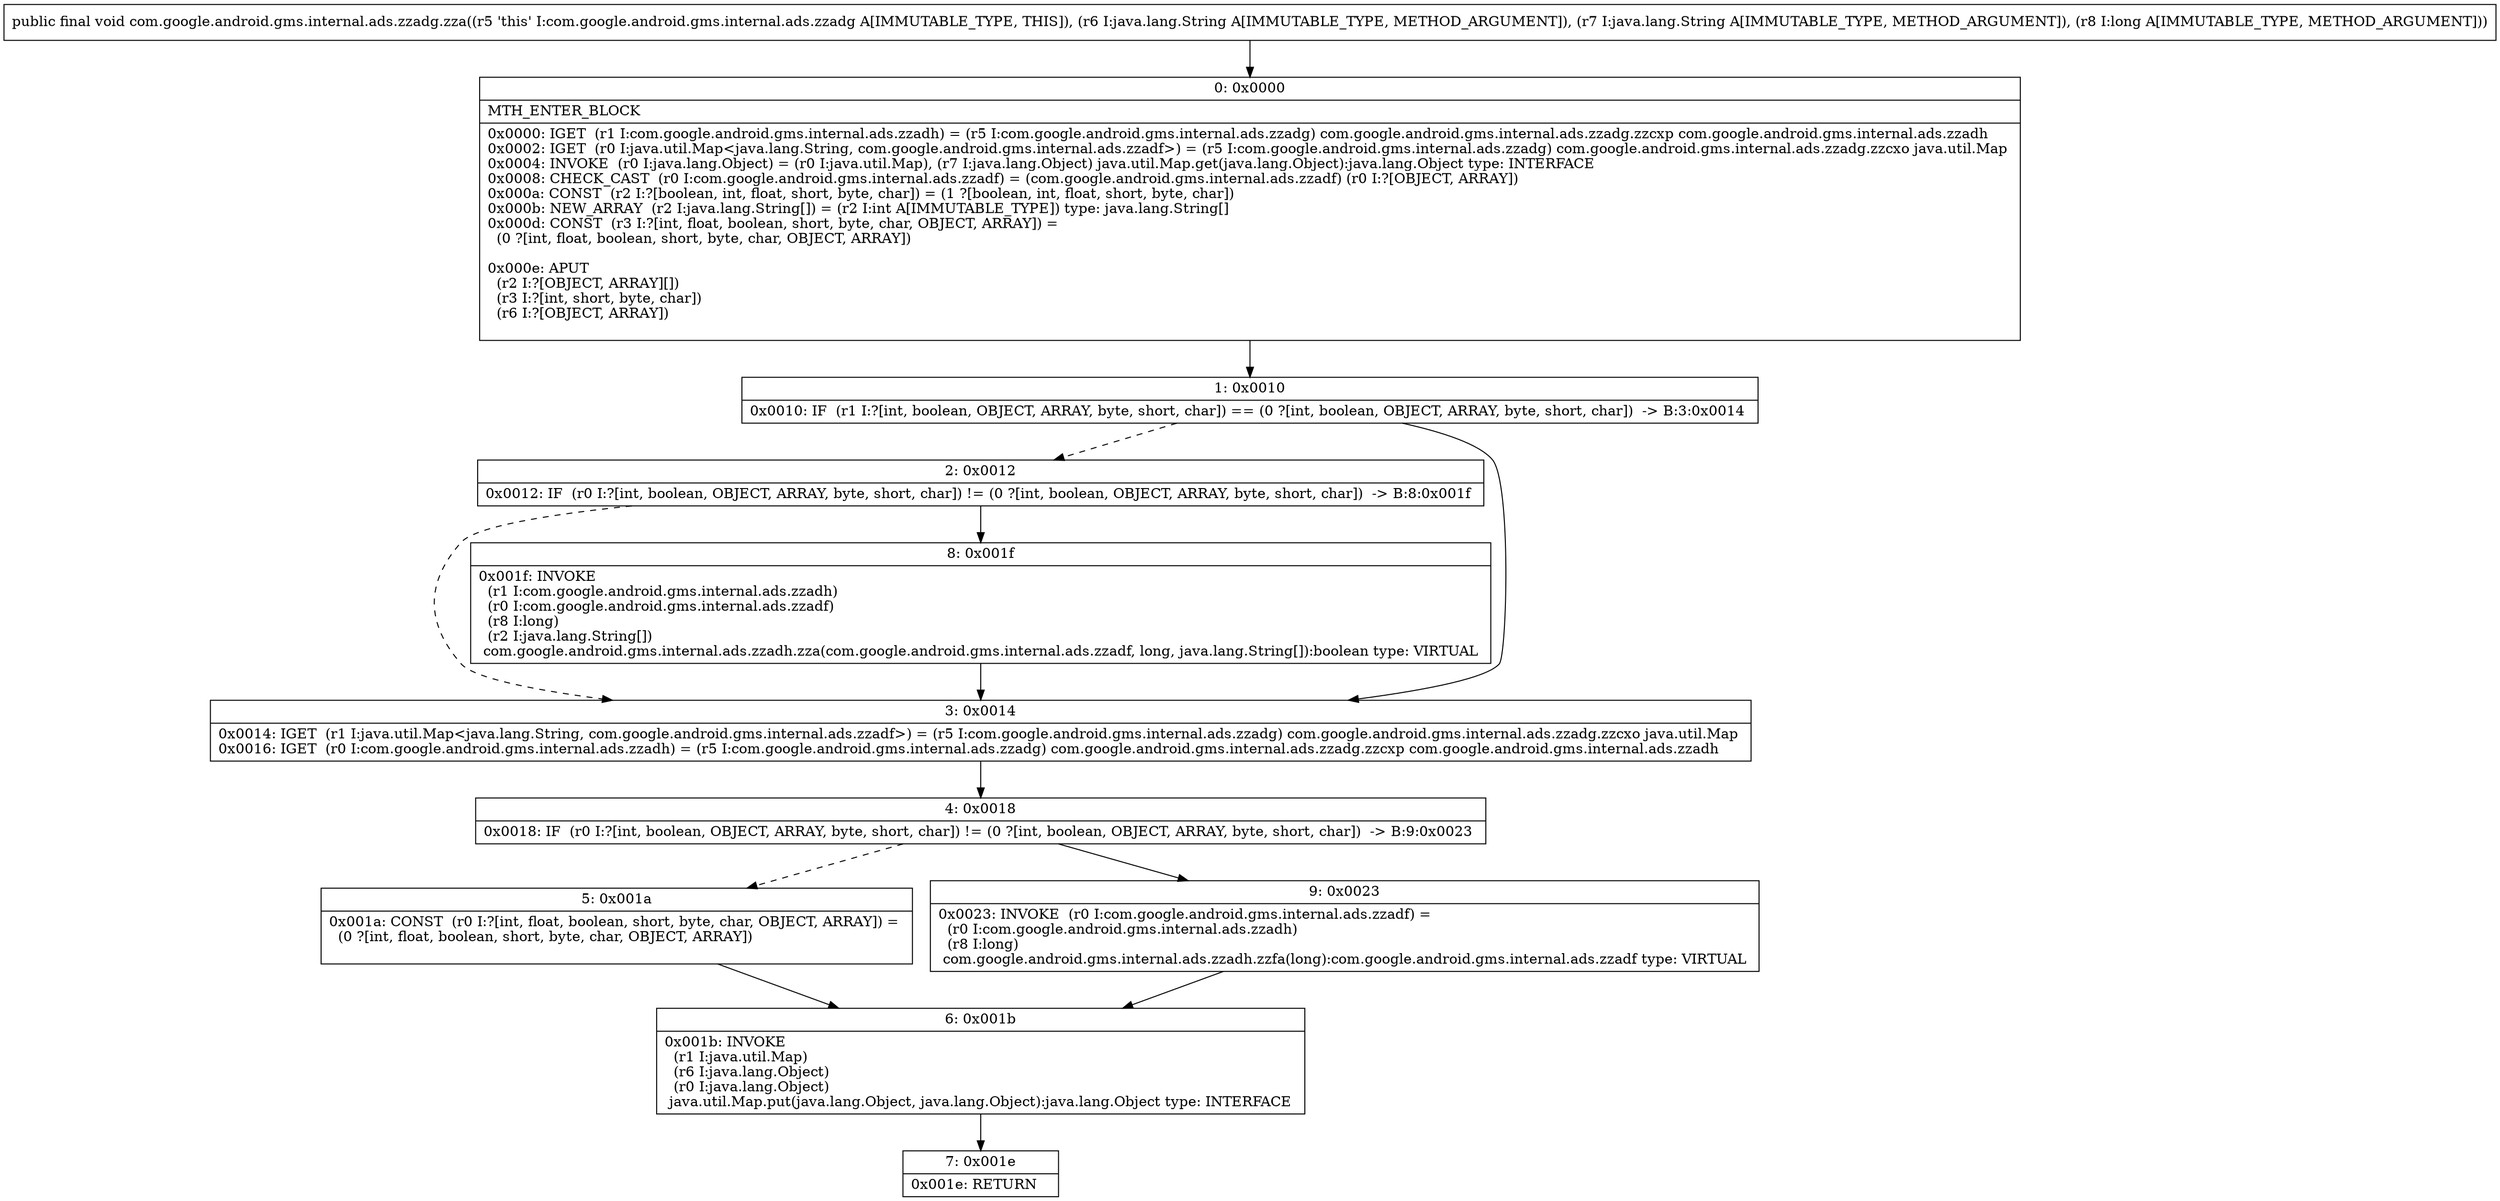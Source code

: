 digraph "CFG forcom.google.android.gms.internal.ads.zzadg.zza(Ljava\/lang\/String;Ljava\/lang\/String;J)V" {
Node_0 [shape=record,label="{0\:\ 0x0000|MTH_ENTER_BLOCK\l|0x0000: IGET  (r1 I:com.google.android.gms.internal.ads.zzadh) = (r5 I:com.google.android.gms.internal.ads.zzadg) com.google.android.gms.internal.ads.zzadg.zzcxp com.google.android.gms.internal.ads.zzadh \l0x0002: IGET  (r0 I:java.util.Map\<java.lang.String, com.google.android.gms.internal.ads.zzadf\>) = (r5 I:com.google.android.gms.internal.ads.zzadg) com.google.android.gms.internal.ads.zzadg.zzcxo java.util.Map \l0x0004: INVOKE  (r0 I:java.lang.Object) = (r0 I:java.util.Map), (r7 I:java.lang.Object) java.util.Map.get(java.lang.Object):java.lang.Object type: INTERFACE \l0x0008: CHECK_CAST  (r0 I:com.google.android.gms.internal.ads.zzadf) = (com.google.android.gms.internal.ads.zzadf) (r0 I:?[OBJECT, ARRAY]) \l0x000a: CONST  (r2 I:?[boolean, int, float, short, byte, char]) = (1 ?[boolean, int, float, short, byte, char]) \l0x000b: NEW_ARRAY  (r2 I:java.lang.String[]) = (r2 I:int A[IMMUTABLE_TYPE]) type: java.lang.String[] \l0x000d: CONST  (r3 I:?[int, float, boolean, short, byte, char, OBJECT, ARRAY]) = \l  (0 ?[int, float, boolean, short, byte, char, OBJECT, ARRAY])\l \l0x000e: APUT  \l  (r2 I:?[OBJECT, ARRAY][])\l  (r3 I:?[int, short, byte, char])\l  (r6 I:?[OBJECT, ARRAY])\l \l}"];
Node_1 [shape=record,label="{1\:\ 0x0010|0x0010: IF  (r1 I:?[int, boolean, OBJECT, ARRAY, byte, short, char]) == (0 ?[int, boolean, OBJECT, ARRAY, byte, short, char])  \-\> B:3:0x0014 \l}"];
Node_2 [shape=record,label="{2\:\ 0x0012|0x0012: IF  (r0 I:?[int, boolean, OBJECT, ARRAY, byte, short, char]) != (0 ?[int, boolean, OBJECT, ARRAY, byte, short, char])  \-\> B:8:0x001f \l}"];
Node_3 [shape=record,label="{3\:\ 0x0014|0x0014: IGET  (r1 I:java.util.Map\<java.lang.String, com.google.android.gms.internal.ads.zzadf\>) = (r5 I:com.google.android.gms.internal.ads.zzadg) com.google.android.gms.internal.ads.zzadg.zzcxo java.util.Map \l0x0016: IGET  (r0 I:com.google.android.gms.internal.ads.zzadh) = (r5 I:com.google.android.gms.internal.ads.zzadg) com.google.android.gms.internal.ads.zzadg.zzcxp com.google.android.gms.internal.ads.zzadh \l}"];
Node_4 [shape=record,label="{4\:\ 0x0018|0x0018: IF  (r0 I:?[int, boolean, OBJECT, ARRAY, byte, short, char]) != (0 ?[int, boolean, OBJECT, ARRAY, byte, short, char])  \-\> B:9:0x0023 \l}"];
Node_5 [shape=record,label="{5\:\ 0x001a|0x001a: CONST  (r0 I:?[int, float, boolean, short, byte, char, OBJECT, ARRAY]) = \l  (0 ?[int, float, boolean, short, byte, char, OBJECT, ARRAY])\l \l}"];
Node_6 [shape=record,label="{6\:\ 0x001b|0x001b: INVOKE  \l  (r1 I:java.util.Map)\l  (r6 I:java.lang.Object)\l  (r0 I:java.lang.Object)\l java.util.Map.put(java.lang.Object, java.lang.Object):java.lang.Object type: INTERFACE \l}"];
Node_7 [shape=record,label="{7\:\ 0x001e|0x001e: RETURN   \l}"];
Node_8 [shape=record,label="{8\:\ 0x001f|0x001f: INVOKE  \l  (r1 I:com.google.android.gms.internal.ads.zzadh)\l  (r0 I:com.google.android.gms.internal.ads.zzadf)\l  (r8 I:long)\l  (r2 I:java.lang.String[])\l com.google.android.gms.internal.ads.zzadh.zza(com.google.android.gms.internal.ads.zzadf, long, java.lang.String[]):boolean type: VIRTUAL \l}"];
Node_9 [shape=record,label="{9\:\ 0x0023|0x0023: INVOKE  (r0 I:com.google.android.gms.internal.ads.zzadf) = \l  (r0 I:com.google.android.gms.internal.ads.zzadh)\l  (r8 I:long)\l com.google.android.gms.internal.ads.zzadh.zzfa(long):com.google.android.gms.internal.ads.zzadf type: VIRTUAL \l}"];
MethodNode[shape=record,label="{public final void com.google.android.gms.internal.ads.zzadg.zza((r5 'this' I:com.google.android.gms.internal.ads.zzadg A[IMMUTABLE_TYPE, THIS]), (r6 I:java.lang.String A[IMMUTABLE_TYPE, METHOD_ARGUMENT]), (r7 I:java.lang.String A[IMMUTABLE_TYPE, METHOD_ARGUMENT]), (r8 I:long A[IMMUTABLE_TYPE, METHOD_ARGUMENT])) }"];
MethodNode -> Node_0;
Node_0 -> Node_1;
Node_1 -> Node_2[style=dashed];
Node_1 -> Node_3;
Node_2 -> Node_3[style=dashed];
Node_2 -> Node_8;
Node_3 -> Node_4;
Node_4 -> Node_5[style=dashed];
Node_4 -> Node_9;
Node_5 -> Node_6;
Node_6 -> Node_7;
Node_8 -> Node_3;
Node_9 -> Node_6;
}

